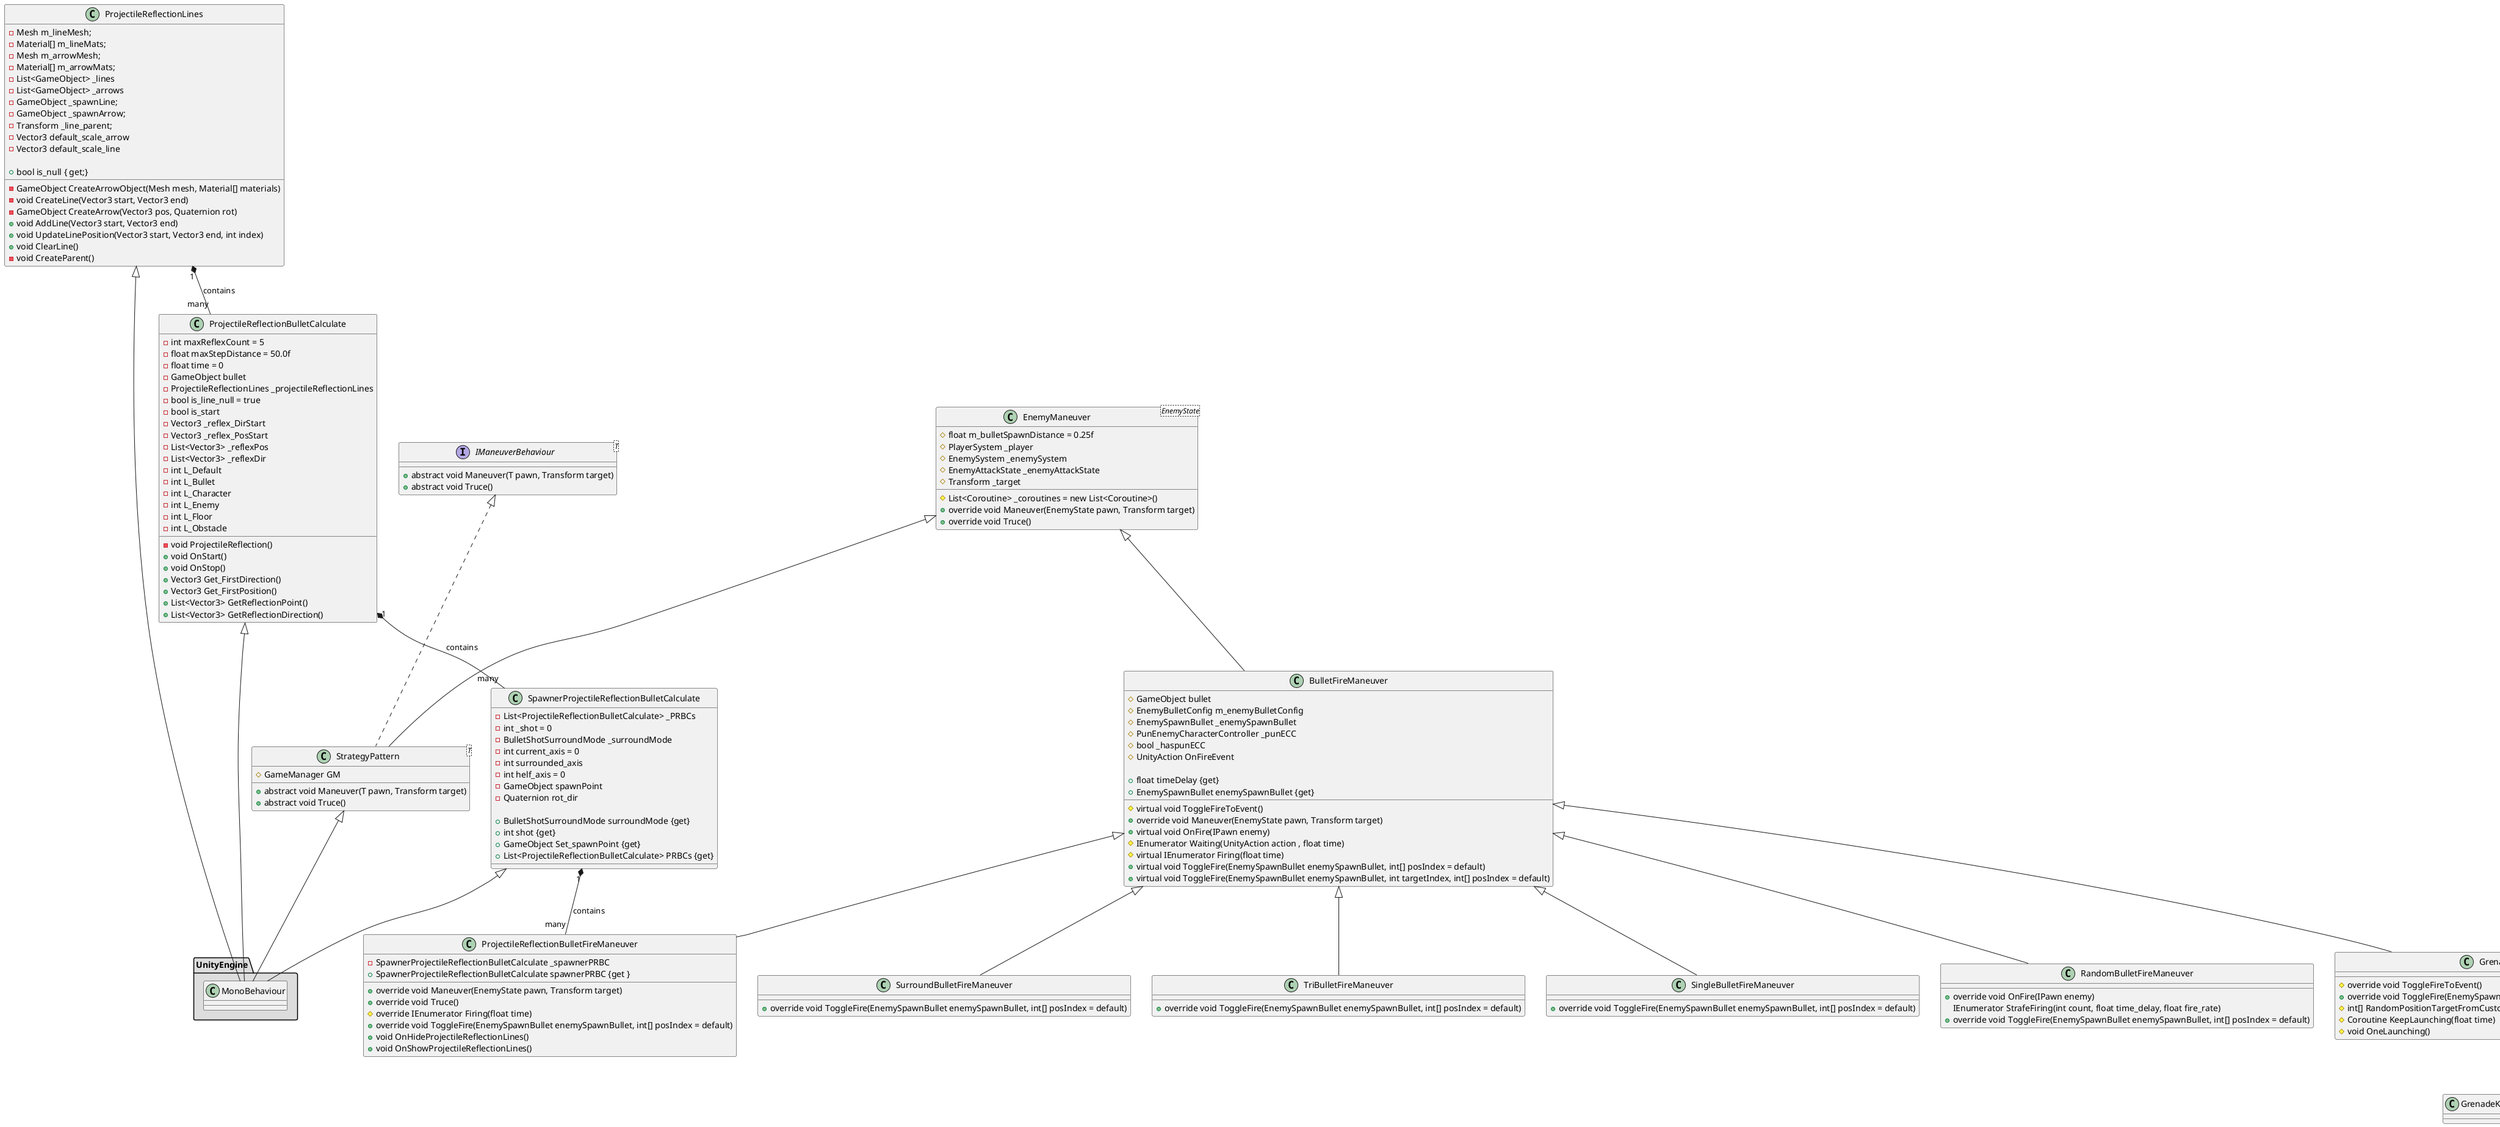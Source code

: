 ﻿@startuml
'https://plantuml.com/class-diagram

class SurroundBulletFireManeuver extends BulletFireManeuver
{
+ override void ToggleFire(EnemySpawnBullet enemySpawnBullet, int[] posIndex = default)
}

class TriBulletFireManeuver extends BulletFireManeuver
{
+ override void ToggleFire(EnemySpawnBullet enemySpawnBullet, int[] posIndex = default)
}

class SingleBulletFireManeuver extends BulletFireManeuver
{
+ override void ToggleFire(EnemySpawnBullet enemySpawnBullet, int[] posIndex = default)
}

class RandomBulletFireManeuver extends BulletFireManeuver
{
+ override void OnFire(IPawn enemy)
IEnumerator StrafeFiring(int count, float time_delay, float fire_rate)
+ override void ToggleFire(EnemySpawnBullet enemySpawnBullet, int[] posIndex = default)
}

ProjectileReflectionLines "1" *-- "many" ProjectileReflectionBulletCalculate : contains
class ProjectileReflectionLines
{
- Mesh m_lineMesh;
         - Material[] m_lineMats;
         - Mesh m_arrowMesh;
         - Material[] m_arrowMats;
        - List<GameObject> _lines
        - List<GameObject> _arrows
        - GameObject _spawnLine;
        - GameObject _spawnArrow;
        - Transform _line_parent;
        - Vector3 default_scale_arrow 
        - Vector3 default_scale_line 
        
        + bool is_null { get;}
        
        - GameObject CreateArrowObject(Mesh mesh, Material[] materials)
        - void CreateLine(Vector3 start, Vector3 end)
        - GameObject CreateArrow(Vector3 pos, Quaternion rot)
        + void AddLine(Vector3 start, Vector3 end)
        + void UpdateLinePosition(Vector3 start, Vector3 end, int index)
        + void ClearLine()
        - void CreateParent()
}

ProjectileReflectionBulletCalculate "1" *-- "many" SpawnerProjectileReflectionBulletCalculate : contains
class ProjectileReflectionBulletCalculate
{
- int maxReflexCount = 5
        - float maxStepDistance = 50.0f
        - float time = 0
        - GameObject bullet
        - ProjectileReflectionLines _projectileReflectionLines
        - bool is_line_null = true
        - bool is_start
        - Vector3 _reflex_DirStart
        - Vector3 _reflex_PosStart
        - List<Vector3> _reflexPos 
        - List<Vector3> _reflexDir 
        - int L_Default
        - int L_Bullet
        - int L_Character
        - int L_Enemy
        - int L_Floor
        - int L_Obstacle
        
        - void ProjectileReflection()
        + void OnStart()
        + void OnStop()
        + Vector3 Get_FirstDirection()
        + Vector3 Get_FirstPosition()
        + List<Vector3> GetReflectionPoint()
        + List<Vector3> GetReflectionDirection()
}

SpawnerProjectileReflectionBulletCalculate "1" *-- "many" ProjectileReflectionBulletFireManeuver : contains
class SpawnerProjectileReflectionBulletCalculate
{
- List<ProjectileReflectionBulletCalculate> _PRBCs
        - int _shot = 0
        - BulletShotSurroundMode _surroundMode
        - int current_axis = 0
        - int surrounded_axis
        - int helf_axis = 0
        - GameObject spawnPoint
        - Quaternion rot_dir

        + BulletShotSurroundMode surroundMode {get}
        + int shot {get}
        + GameObject Set_spawnPoint {get}
        + List<ProjectileReflectionBulletCalculate> PRBCs {get}

}

class ProjectileReflectionBulletFireManeuver extends BulletFireManeuver
{
- SpawnerProjectileReflectionBulletCalculate _spawnerPRBC
+ SpawnerProjectileReflectionBulletCalculate spawnerPRBC {get }

+ override void Maneuver(EnemyState pawn, Transform target)
+ override void Truce()
# override IEnumerator Firing(float time)
+ override void ToggleFire(EnemySpawnBullet enemySpawnBullet, int[] posIndex = default)
+ void OnHideProjectileReflectionLines()
+ void OnShowProjectileReflectionLines()
}

class GrenadeKeepLaunchingManeuver extends GrenadeLaunchManeuver

class GrenadeLaunchManeuver extends BulletFireManeuver
{
# override void ToggleFireToEvent()
+ override void ToggleFire(EnemySpawnBullet enemySpawnBullet, int[] posIndex = default)
# int[] RandomPositionTargetFromCustomProperties(int shot)
# Coroutine KeepLaunching(float time)
# void OneLaunching()
}

class BulletFireManeuver extends StrategyPattern_EnemyState
{
# GameObject bullet
        # EnemyBulletConfig m_enemyBulletConfig
        # EnemySpawnBullet _enemySpawnBullet
        # PunEnemyCharacterController _punECC
        # bool _haspunECC
        # UnityAction OnFireEvent
        
        + float timeDelay {get}
        + EnemySpawnBullet enemySpawnBullet {get}
        # virtual void ToggleFireToEvent()
        + override void Maneuver(EnemyState pawn, Transform target)
        + virtual void OnFire(IPawn enemy)
        # IEnumerator Waiting(UnityAction action , float time)
        # virtual IEnumerator Firing(float time)
        + virtual void ToggleFire(EnemySpawnBullet enemySpawnBullet, int[] posIndex = default)
        + virtual void ToggleFire(EnemySpawnBullet enemySpawnBullet, int targetIndex, int[] posIndex = default)
}

StrategyPattern_EnemyState <|-- StrategyPattern
class "EnemyManeuver<EnemyState>" as StrategyPattern_EnemyState
{
# float m_bulletSpawnDistance = 0.25f
        # List<Coroutine> _coroutines = new List<Coroutine>()
        # PlayerSystem _player
        # EnemySystem _enemySystem
        # EnemyAttackState _enemyAttackState
        # Transform _target
        
        + override void Maneuver(EnemyState pawn, Transform target)
        + override void Truce()
}

class StrategyPattern<T> implements IManeuverBehaviour
{
# GameManager GM

        + abstract void Maneuver(T pawn, Transform target)
        + abstract void Truce()
}

interface IManeuverBehaviour<T>
{
+ abstract void Maneuver(T pawn, Transform target)
+ abstract void Truce()
}

namespace UnityEngine #DDDDDD {
    .StrategyPattern <|-- MonoBehaviour
    .SpawnerProjectileReflectionBulletCalculate <|-- MonoBehaviour
    .ProjectileReflectionBulletCalculate <|-- MonoBehaviour
    .ProjectileReflectionLines <|-- MonoBehaviour
}

@enduml